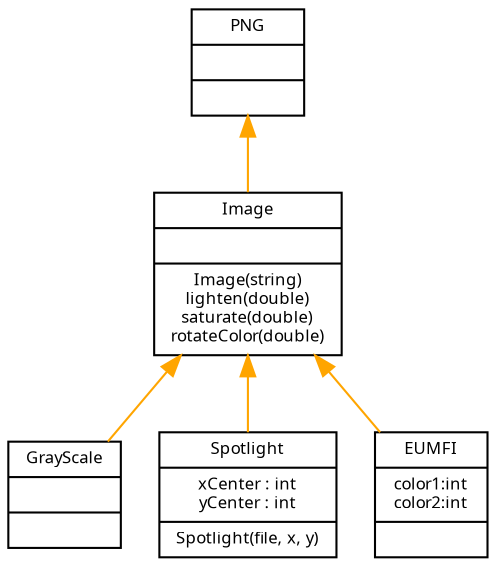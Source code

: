 digraph G {
 
  node [fontname = "Handlee", shape=record];
  edge [fontname = "Handlee"];

  node[font="Handlee", fontsize= 8];
  edge [ dir = back, color="orange"]
  
  PNG [ label="{PNG||}"]
  Image [ label
  ="{Image||Image(string)\nlighten(double)\nsaturate(double)\nrotateColor(double)}"];

  GrayScale[label = "{GrayScale||}"];
  Spotlight[label = "{Spotlight|xCenter : int\nyCenter : int|Spotlight(file, x,
  y)}"];
  EUMFI [ label= "{EUMFI|color1:int\ncolor2:int|}" ];



  
  PNG -> Image;
  Image -> GrayScale, Spotlight, EUMFI;
  
}
